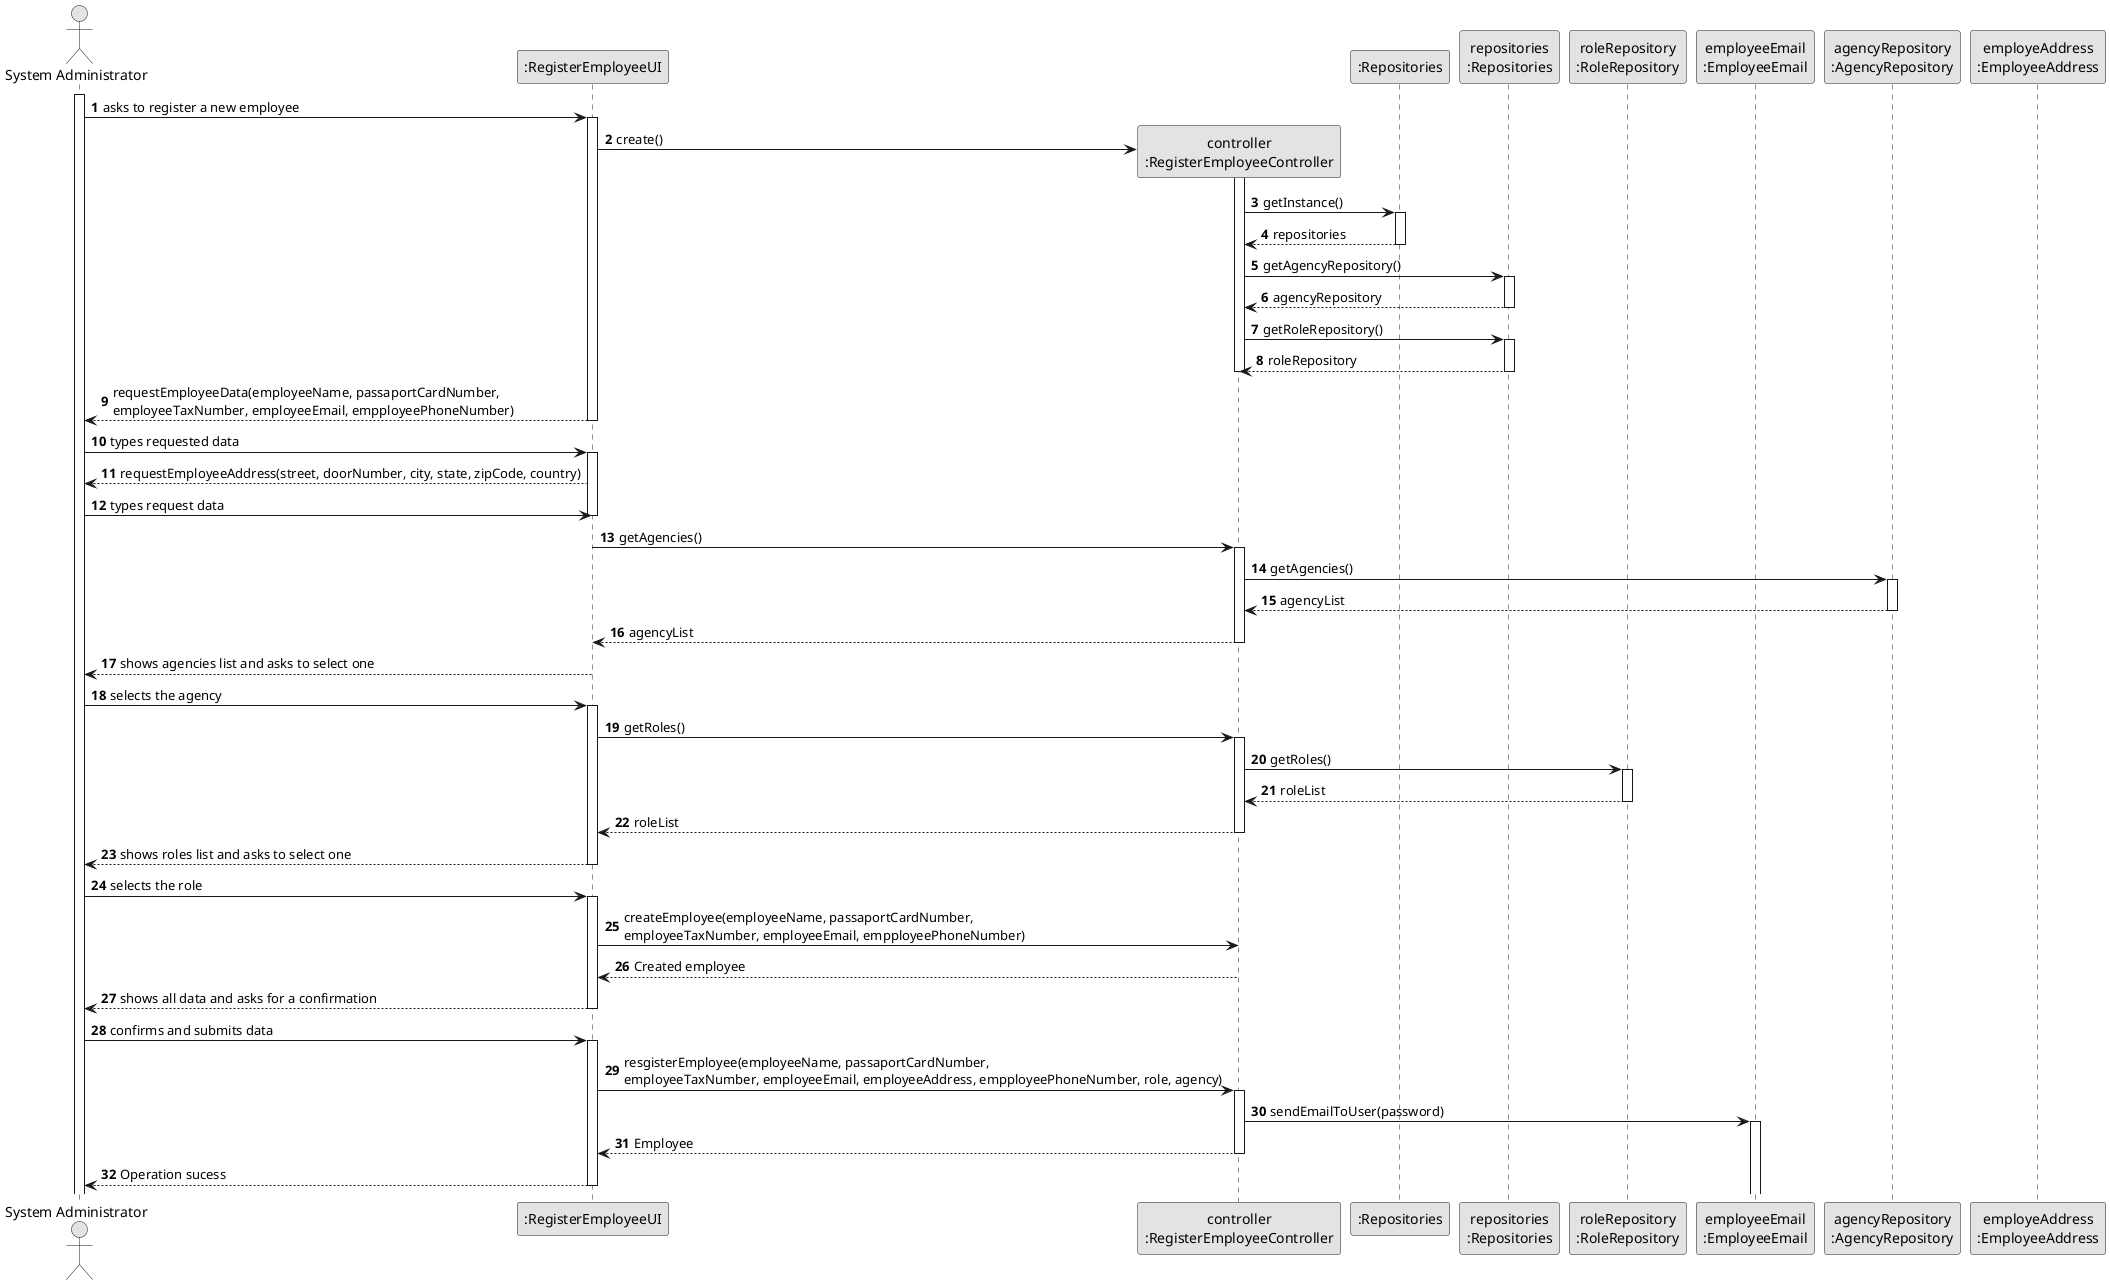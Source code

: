 @startuml
skinparam monochrome true
skinparam packageStyle rectangle
skinparam shadowing false

autonumber

'hide footbox
actor "System Administrator" as ADM
participant ":RegisterEmployeeUI" as UI
participant "controller\n:RegisterEmployeeController" as CTRL
participant ":Repositories" as RepositorySingleton
participant "repositories\n:Repositories" as PLAT
participant "roleRepository\n:RoleRepository" as roleRepository
participant "employeeEmail\n:EmployeeEmail" as EMAIL
participant "agencyRepository\n:AgencyRepository" as AGENCY
participant "employeAddress\n:EmployeeAddress" as ADDRESS


activate ADM

        ADM -> UI : asks to register a new employee
            activate UI

            UI -> CTRL** : create()
            activate CTRL

                 CTRL -> RepositorySingleton : getInstance()
                                            activate RepositorySingleton

                                            RepositorySingleton --> CTRL: repositories
                                                deactivate RepositorySingleton

                                        CTRL -> PLAT : getAgencyRepository()
                                            activate PLAT

                                            PLAT --> CTRL: agencyRepository
                                                deactivate PLAT
                                                CTRL -> PLAT : getRoleRepository()
                                                                                    activate PLAT

                                                                                    PLAT --> CTRL: roleRepository
                                                                                        deactivate PLAT
            deactivate CTRL

        UI --> ADM : requestEmployeeData(employeeName, passaportCardNumber, \nemployeeTaxNumber, employeeEmail, empployeePhoneNumber)
            deactivate UI

        ADM -> UI : types requested data
            activate UI

UI --> ADM : requestEmployeeAddress(street, doorNumber, city, state, zipCode, country)
 ADM -> UI : types request data
 deactivate UI


        UI -> CTRL : getAgencies()
                    activate CTRL



                        CTRL -> AGENCY : getAgencies()
                            activate AGENCY

                            AGENCY --> CTRL : agencyList
                                deactivate AGENCY

                        CTRL --> UI : agencyList
                            deactivate CTRL

        UI --> ADM: shows agencies list and asks to select one
             deactivate UI

        ADM -> UI: selects the agency
            activate UI


        UI -> CTRL : getRoles()
                            activate CTRL





                                CTRL -> roleRepository : getRoles()
                                    activate roleRepository

                                    roleRepository --> CTRL : roleList
                                        deactivate roleRepository

                                CTRL --> UI : roleList
                                    deactivate CTRL

            UI --> ADM : shows roles list and asks to select one
        deactivate UI

    ADM -> UI : selects the role
        activate UI




UI -> CTRL : createEmployee(employeeName, passaportCardNumber, \nemployeeTaxNumber, employeeEmail, empployeePhoneNumber)
CTRL --> UI : Created employee
    UI --> ADM: shows all data and asks for a confirmation

deactivate UI

    ADM -> UI : confirms and submits data
    activate UI

        UI -> CTRL : resgisterEmployee(employeeName, passaportCardNumber, \nemployeeTaxNumber, employeeEmail, employeeAddress, empployeePhoneNumber, role, agency)
        activate CTRL

        CTRL -> EMAIL : sendEmailToUser(password)
                activate EMAIL


        CTRL --> UI : Employee
        deactivate CTRL



        UI --> ADM : Operation sucess
         deactivate UI
@enduml